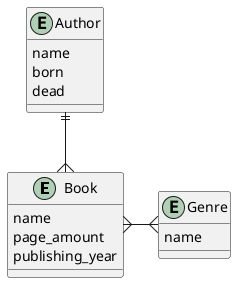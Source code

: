 @startuml

entity Book{
    name
    page_amount
    publishing_year
}

entity Author{
    name
    born
    dead
}

entity Genre{
    name
}

'relations'
    Author ||--{Book
    Book }-{Genre
'relations end'

@enduml
